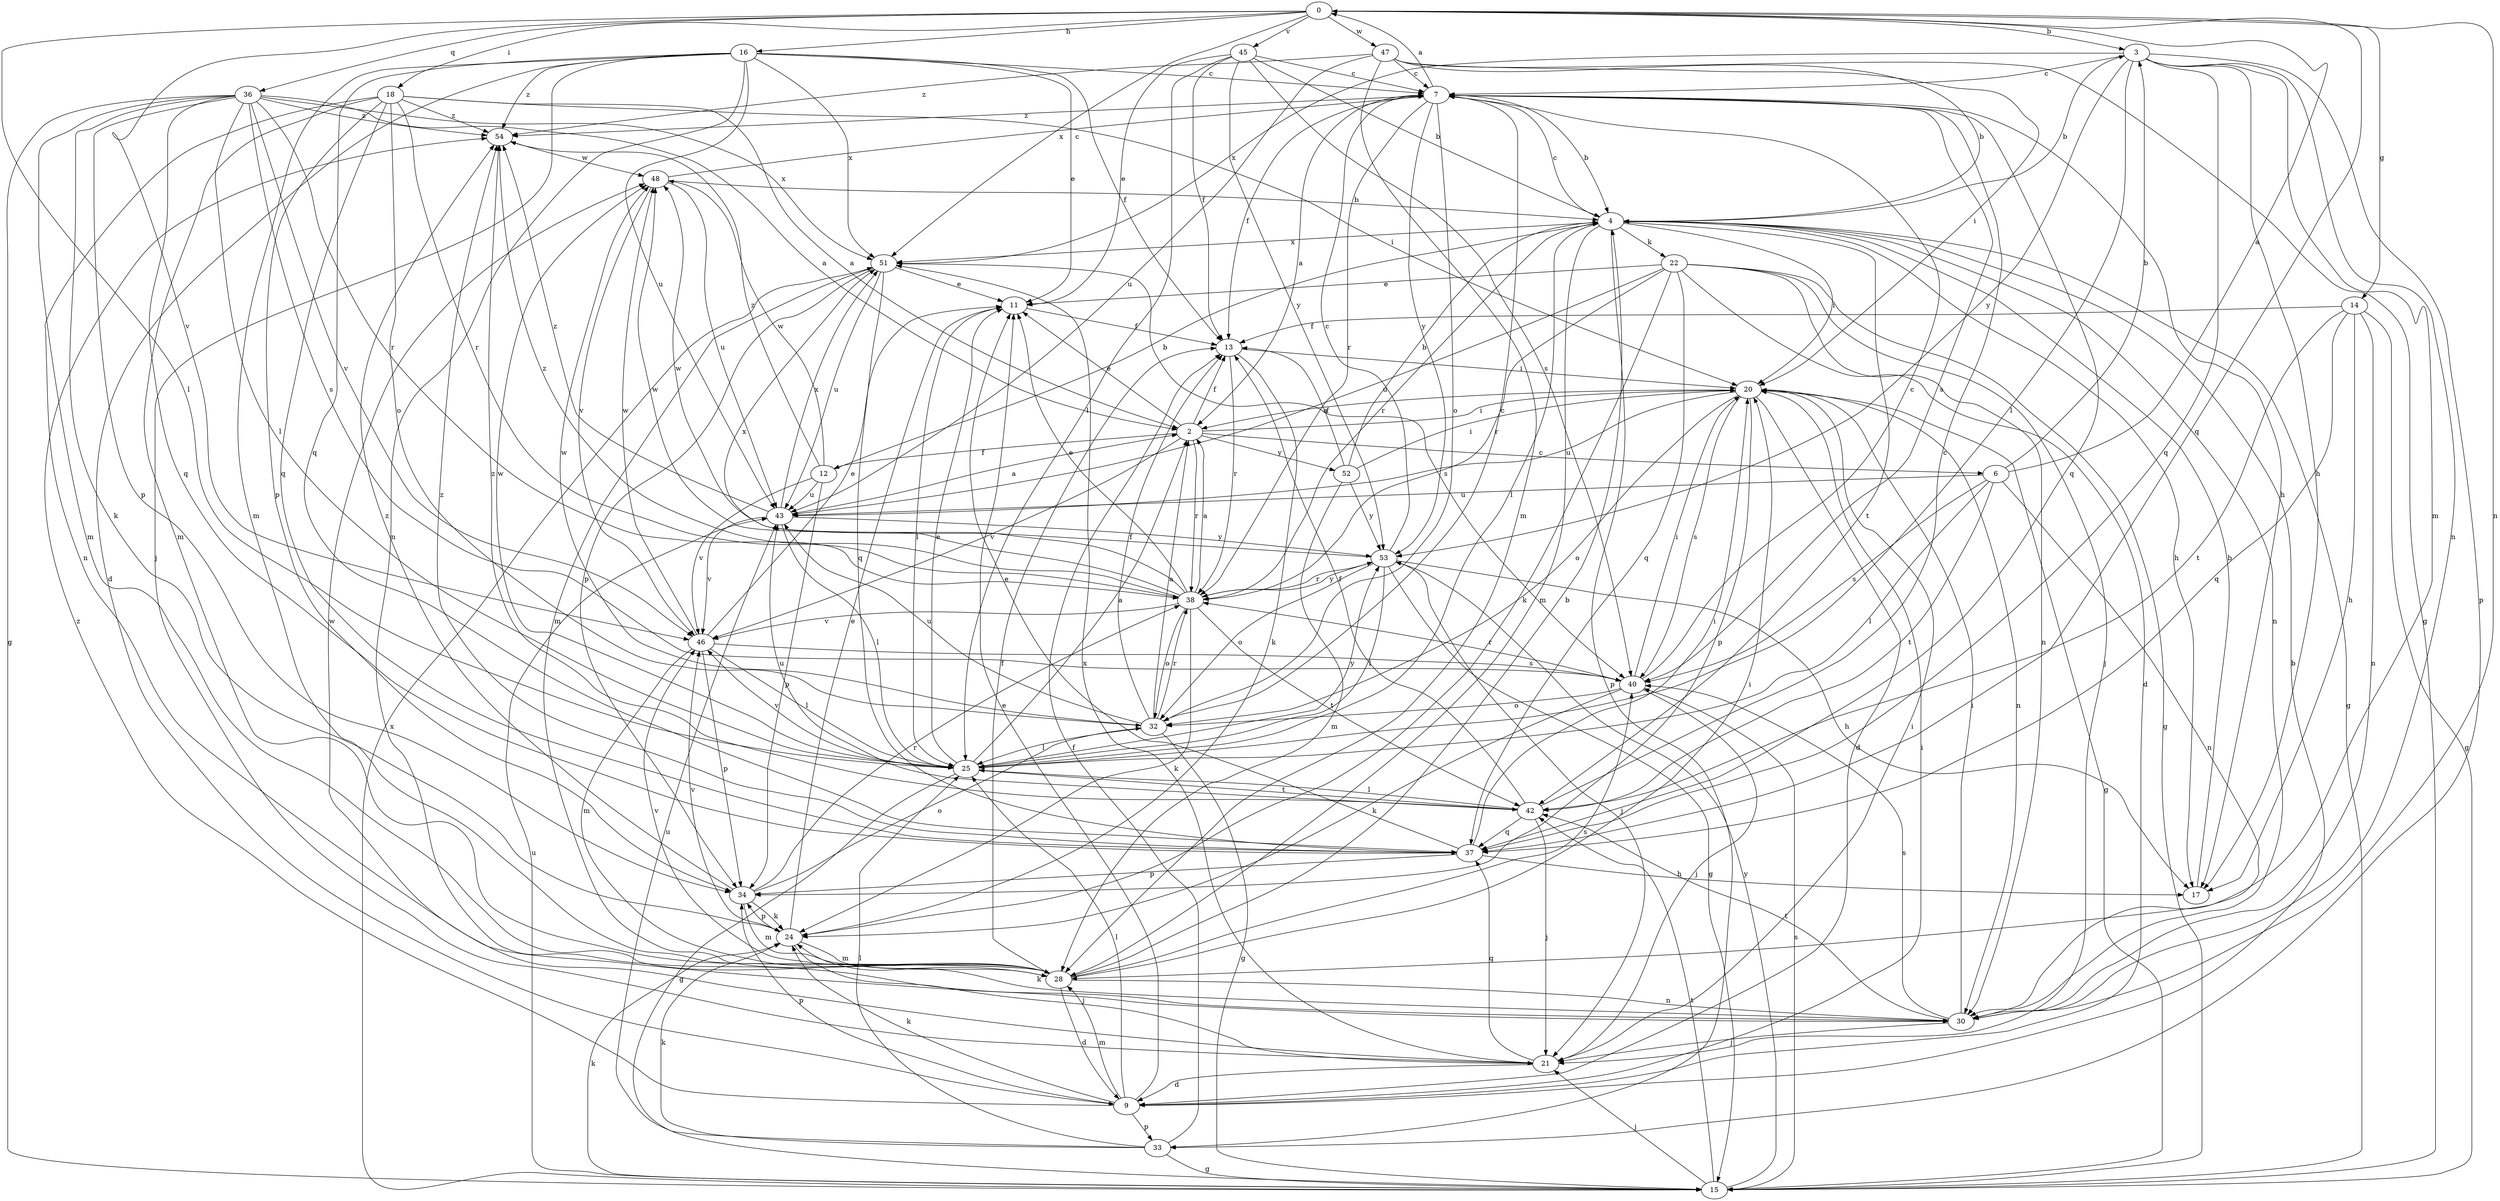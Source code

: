 strict digraph  {
0;
2;
3;
4;
6;
7;
9;
11;
12;
13;
14;
15;
16;
17;
18;
20;
21;
22;
24;
25;
28;
30;
32;
33;
34;
36;
37;
38;
40;
42;
43;
45;
46;
47;
48;
51;
52;
53;
54;
0 -> 3  [label=b];
0 -> 14  [label=g];
0 -> 16  [label=h];
0 -> 18  [label=i];
0 -> 25  [label=l];
0 -> 30  [label=n];
0 -> 36  [label=q];
0 -> 37  [label=q];
0 -> 45  [label=v];
0 -> 46  [label=v];
0 -> 47  [label=w];
0 -> 51  [label=x];
2 -> 6  [label=c];
2 -> 11  [label=e];
2 -> 12  [label=f];
2 -> 13  [label=f];
2 -> 20  [label=i];
2 -> 38  [label=r];
2 -> 46  [label=v];
2 -> 52  [label=y];
3 -> 7  [label=c];
3 -> 17  [label=h];
3 -> 25  [label=l];
3 -> 28  [label=m];
3 -> 30  [label=n];
3 -> 33  [label=p];
3 -> 37  [label=q];
3 -> 51  [label=x];
3 -> 53  [label=y];
4 -> 3  [label=b];
4 -> 7  [label=c];
4 -> 15  [label=g];
4 -> 17  [label=h];
4 -> 20  [label=i];
4 -> 22  [label=k];
4 -> 25  [label=l];
4 -> 28  [label=m];
4 -> 30  [label=n];
4 -> 33  [label=p];
4 -> 38  [label=r];
4 -> 42  [label=t];
4 -> 51  [label=x];
6 -> 0  [label=a];
6 -> 3  [label=b];
6 -> 25  [label=l];
6 -> 30  [label=n];
6 -> 40  [label=s];
6 -> 42  [label=t];
6 -> 43  [label=u];
7 -> 0  [label=a];
7 -> 2  [label=a];
7 -> 4  [label=b];
7 -> 13  [label=f];
7 -> 17  [label=h];
7 -> 32  [label=o];
7 -> 37  [label=q];
7 -> 38  [label=r];
7 -> 40  [label=s];
7 -> 53  [label=y];
7 -> 54  [label=z];
9 -> 4  [label=b];
9 -> 11  [label=e];
9 -> 20  [label=i];
9 -> 24  [label=k];
9 -> 25  [label=l];
9 -> 28  [label=m];
9 -> 33  [label=p];
9 -> 34  [label=p];
9 -> 54  [label=z];
11 -> 13  [label=f];
11 -> 25  [label=l];
12 -> 4  [label=b];
12 -> 34  [label=p];
12 -> 43  [label=u];
12 -> 46  [label=v];
12 -> 48  [label=w];
12 -> 54  [label=z];
13 -> 20  [label=i];
13 -> 24  [label=k];
13 -> 38  [label=r];
14 -> 13  [label=f];
14 -> 15  [label=g];
14 -> 17  [label=h];
14 -> 30  [label=n];
14 -> 37  [label=q];
14 -> 42  [label=t];
15 -> 21  [label=j];
15 -> 24  [label=k];
15 -> 40  [label=s];
15 -> 42  [label=t];
15 -> 43  [label=u];
15 -> 51  [label=x];
15 -> 53  [label=y];
16 -> 7  [label=c];
16 -> 9  [label=d];
16 -> 11  [label=e];
16 -> 13  [label=f];
16 -> 21  [label=j];
16 -> 28  [label=m];
16 -> 30  [label=n];
16 -> 37  [label=q];
16 -> 43  [label=u];
16 -> 51  [label=x];
16 -> 54  [label=z];
17 -> 4  [label=b];
18 -> 2  [label=a];
18 -> 20  [label=i];
18 -> 28  [label=m];
18 -> 30  [label=n];
18 -> 32  [label=o];
18 -> 34  [label=p];
18 -> 37  [label=q];
18 -> 38  [label=r];
18 -> 54  [label=z];
20 -> 2  [label=a];
20 -> 9  [label=d];
20 -> 15  [label=g];
20 -> 30  [label=n];
20 -> 32  [label=o];
20 -> 34  [label=p];
20 -> 40  [label=s];
20 -> 43  [label=u];
21 -> 9  [label=d];
21 -> 20  [label=i];
21 -> 37  [label=q];
21 -> 48  [label=w];
21 -> 51  [label=x];
22 -> 9  [label=d];
22 -> 11  [label=e];
22 -> 15  [label=g];
22 -> 21  [label=j];
22 -> 24  [label=k];
22 -> 30  [label=n];
22 -> 37  [label=q];
22 -> 38  [label=r];
22 -> 43  [label=u];
24 -> 11  [label=e];
24 -> 21  [label=j];
24 -> 28  [label=m];
24 -> 34  [label=p];
24 -> 46  [label=v];
25 -> 2  [label=a];
25 -> 11  [label=e];
25 -> 15  [label=g];
25 -> 42  [label=t];
25 -> 46  [label=v];
25 -> 48  [label=w];
25 -> 53  [label=y];
28 -> 4  [label=b];
28 -> 9  [label=d];
28 -> 13  [label=f];
28 -> 20  [label=i];
28 -> 30  [label=n];
28 -> 40  [label=s];
28 -> 46  [label=v];
30 -> 20  [label=i];
30 -> 21  [label=j];
30 -> 24  [label=k];
30 -> 40  [label=s];
30 -> 42  [label=t];
32 -> 2  [label=a];
32 -> 7  [label=c];
32 -> 13  [label=f];
32 -> 15  [label=g];
32 -> 25  [label=l];
32 -> 38  [label=r];
32 -> 43  [label=u];
32 -> 48  [label=w];
33 -> 13  [label=f];
33 -> 15  [label=g];
33 -> 24  [label=k];
33 -> 25  [label=l];
33 -> 43  [label=u];
34 -> 24  [label=k];
34 -> 28  [label=m];
34 -> 32  [label=o];
34 -> 38  [label=r];
34 -> 54  [label=z];
36 -> 2  [label=a];
36 -> 15  [label=g];
36 -> 24  [label=k];
36 -> 25  [label=l];
36 -> 28  [label=m];
36 -> 34  [label=p];
36 -> 37  [label=q];
36 -> 38  [label=r];
36 -> 40  [label=s];
36 -> 46  [label=v];
36 -> 51  [label=x];
36 -> 54  [label=z];
37 -> 11  [label=e];
37 -> 17  [label=h];
37 -> 20  [label=i];
37 -> 34  [label=p];
37 -> 54  [label=z];
38 -> 2  [label=a];
38 -> 11  [label=e];
38 -> 24  [label=k];
38 -> 32  [label=o];
38 -> 42  [label=t];
38 -> 46  [label=v];
38 -> 48  [label=w];
38 -> 51  [label=x];
38 -> 53  [label=y];
38 -> 54  [label=z];
40 -> 7  [label=c];
40 -> 20  [label=i];
40 -> 21  [label=j];
40 -> 24  [label=k];
40 -> 32  [label=o];
40 -> 38  [label=r];
42 -> 7  [label=c];
42 -> 13  [label=f];
42 -> 21  [label=j];
42 -> 25  [label=l];
42 -> 37  [label=q];
42 -> 43  [label=u];
42 -> 54  [label=z];
43 -> 2  [label=a];
43 -> 25  [label=l];
43 -> 46  [label=v];
43 -> 51  [label=x];
43 -> 53  [label=y];
43 -> 54  [label=z];
45 -> 4  [label=b];
45 -> 7  [label=c];
45 -> 11  [label=e];
45 -> 13  [label=f];
45 -> 25  [label=l];
45 -> 40  [label=s];
45 -> 53  [label=y];
46 -> 11  [label=e];
46 -> 25  [label=l];
46 -> 28  [label=m];
46 -> 34  [label=p];
46 -> 40  [label=s];
46 -> 48  [label=w];
47 -> 4  [label=b];
47 -> 7  [label=c];
47 -> 15  [label=g];
47 -> 20  [label=i];
47 -> 28  [label=m];
47 -> 43  [label=u];
47 -> 54  [label=z];
48 -> 4  [label=b];
48 -> 7  [label=c];
48 -> 43  [label=u];
48 -> 46  [label=v];
51 -> 11  [label=e];
51 -> 28  [label=m];
51 -> 34  [label=p];
51 -> 37  [label=q];
51 -> 40  [label=s];
51 -> 43  [label=u];
52 -> 4  [label=b];
52 -> 13  [label=f];
52 -> 20  [label=i];
52 -> 28  [label=m];
52 -> 53  [label=y];
53 -> 7  [label=c];
53 -> 15  [label=g];
53 -> 17  [label=h];
53 -> 21  [label=j];
53 -> 25  [label=l];
53 -> 32  [label=o];
53 -> 38  [label=r];
53 -> 48  [label=w];
54 -> 48  [label=w];
}
